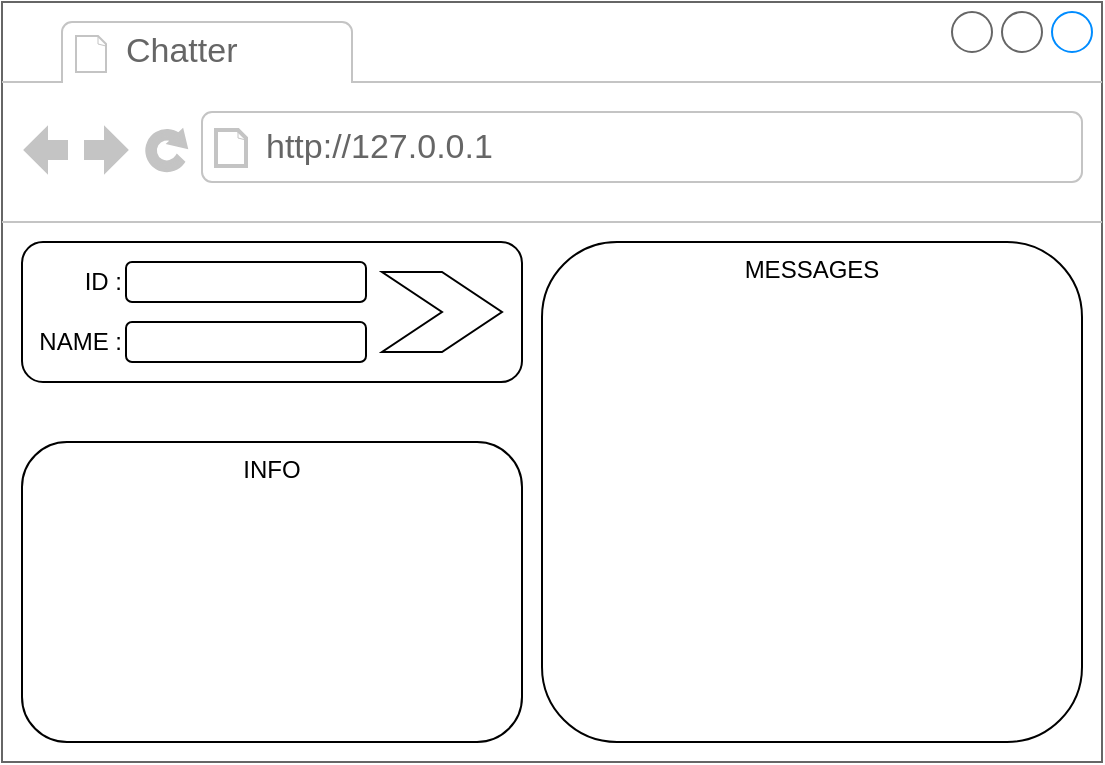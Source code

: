 <mxfile version="26.0.9">
  <diagram name="Page-1" id="DXsSCCreZWwKLgG48cfD">
    <mxGraphModel dx="1434" dy="870" grid="1" gridSize="10" guides="1" tooltips="1" connect="1" arrows="1" fold="1" page="1" pageScale="1" pageWidth="827" pageHeight="1169" math="0" shadow="0">
      <root>
        <mxCell id="0" />
        <mxCell id="1" parent="0" />
        <mxCell id="cxxWjaQiU40UtjZCS2K9-1" value="" style="strokeWidth=1;shadow=0;dashed=0;align=center;html=1;shape=mxgraph.mockup.containers.browserWindow;rSize=0;strokeColor=#666666;strokeColor2=#008cff;strokeColor3=#c4c4c4;mainText=,;recursiveResize=0;" vertex="1" parent="1">
          <mxGeometry x="200" y="260" width="550" height="380" as="geometry" />
        </mxCell>
        <mxCell id="cxxWjaQiU40UtjZCS2K9-2" value="Chatter" style="strokeWidth=1;shadow=0;dashed=0;align=center;html=1;shape=mxgraph.mockup.containers.anchor;fontSize=17;fontColor=#666666;align=left;whiteSpace=wrap;" vertex="1" parent="cxxWjaQiU40UtjZCS2K9-1">
          <mxGeometry x="60" y="12" width="110" height="26" as="geometry" />
        </mxCell>
        <mxCell id="cxxWjaQiU40UtjZCS2K9-3" value="http://127.0.0.1" style="strokeWidth=1;shadow=0;dashed=0;align=center;html=1;shape=mxgraph.mockup.containers.anchor;rSize=0;fontSize=17;fontColor=#666666;align=left;" vertex="1" parent="cxxWjaQiU40UtjZCS2K9-1">
          <mxGeometry x="130" y="60" width="250" height="26" as="geometry" />
        </mxCell>
        <mxCell id="cxxWjaQiU40UtjZCS2K9-4" value="" style="rounded=1;whiteSpace=wrap;html=1;" vertex="1" parent="cxxWjaQiU40UtjZCS2K9-1">
          <mxGeometry x="10" y="120" width="250" height="70" as="geometry" />
        </mxCell>
        <mxCell id="cxxWjaQiU40UtjZCS2K9-5" value="MESSAGES" style="rounded=1;whiteSpace=wrap;html=1;verticalAlign=top;" vertex="1" parent="cxxWjaQiU40UtjZCS2K9-1">
          <mxGeometry x="270" y="120" width="270" height="250" as="geometry" />
        </mxCell>
        <mxCell id="cxxWjaQiU40UtjZCS2K9-6" value="ID :" style="rounded=1;whiteSpace=wrap;html=1;labelPosition=left;verticalLabelPosition=middle;align=right;verticalAlign=middle;" vertex="1" parent="cxxWjaQiU40UtjZCS2K9-1">
          <mxGeometry x="62" y="130" width="120" height="20" as="geometry" />
        </mxCell>
        <mxCell id="cxxWjaQiU40UtjZCS2K9-7" value="NAME :" style="rounded=1;whiteSpace=wrap;html=1;labelPosition=left;verticalLabelPosition=middle;align=right;verticalAlign=middle;" vertex="1" parent="cxxWjaQiU40UtjZCS2K9-1">
          <mxGeometry x="62" y="160" width="120" height="20" as="geometry" />
        </mxCell>
        <mxCell id="cxxWjaQiU40UtjZCS2K9-15" value="INFO" style="rounded=1;whiteSpace=wrap;html=1;verticalAlign=top;" vertex="1" parent="cxxWjaQiU40UtjZCS2K9-1">
          <mxGeometry x="10" y="220" width="250" height="150" as="geometry" />
        </mxCell>
        <mxCell id="cxxWjaQiU40UtjZCS2K9-16" value="" style="html=1;shadow=0;dashed=0;align=center;verticalAlign=middle;shape=mxgraph.arrows2.arrow;dy=0;dx=30;notch=30;" vertex="1" parent="cxxWjaQiU40UtjZCS2K9-1">
          <mxGeometry x="190" y="135" width="60" height="40" as="geometry" />
        </mxCell>
      </root>
    </mxGraphModel>
  </diagram>
</mxfile>
